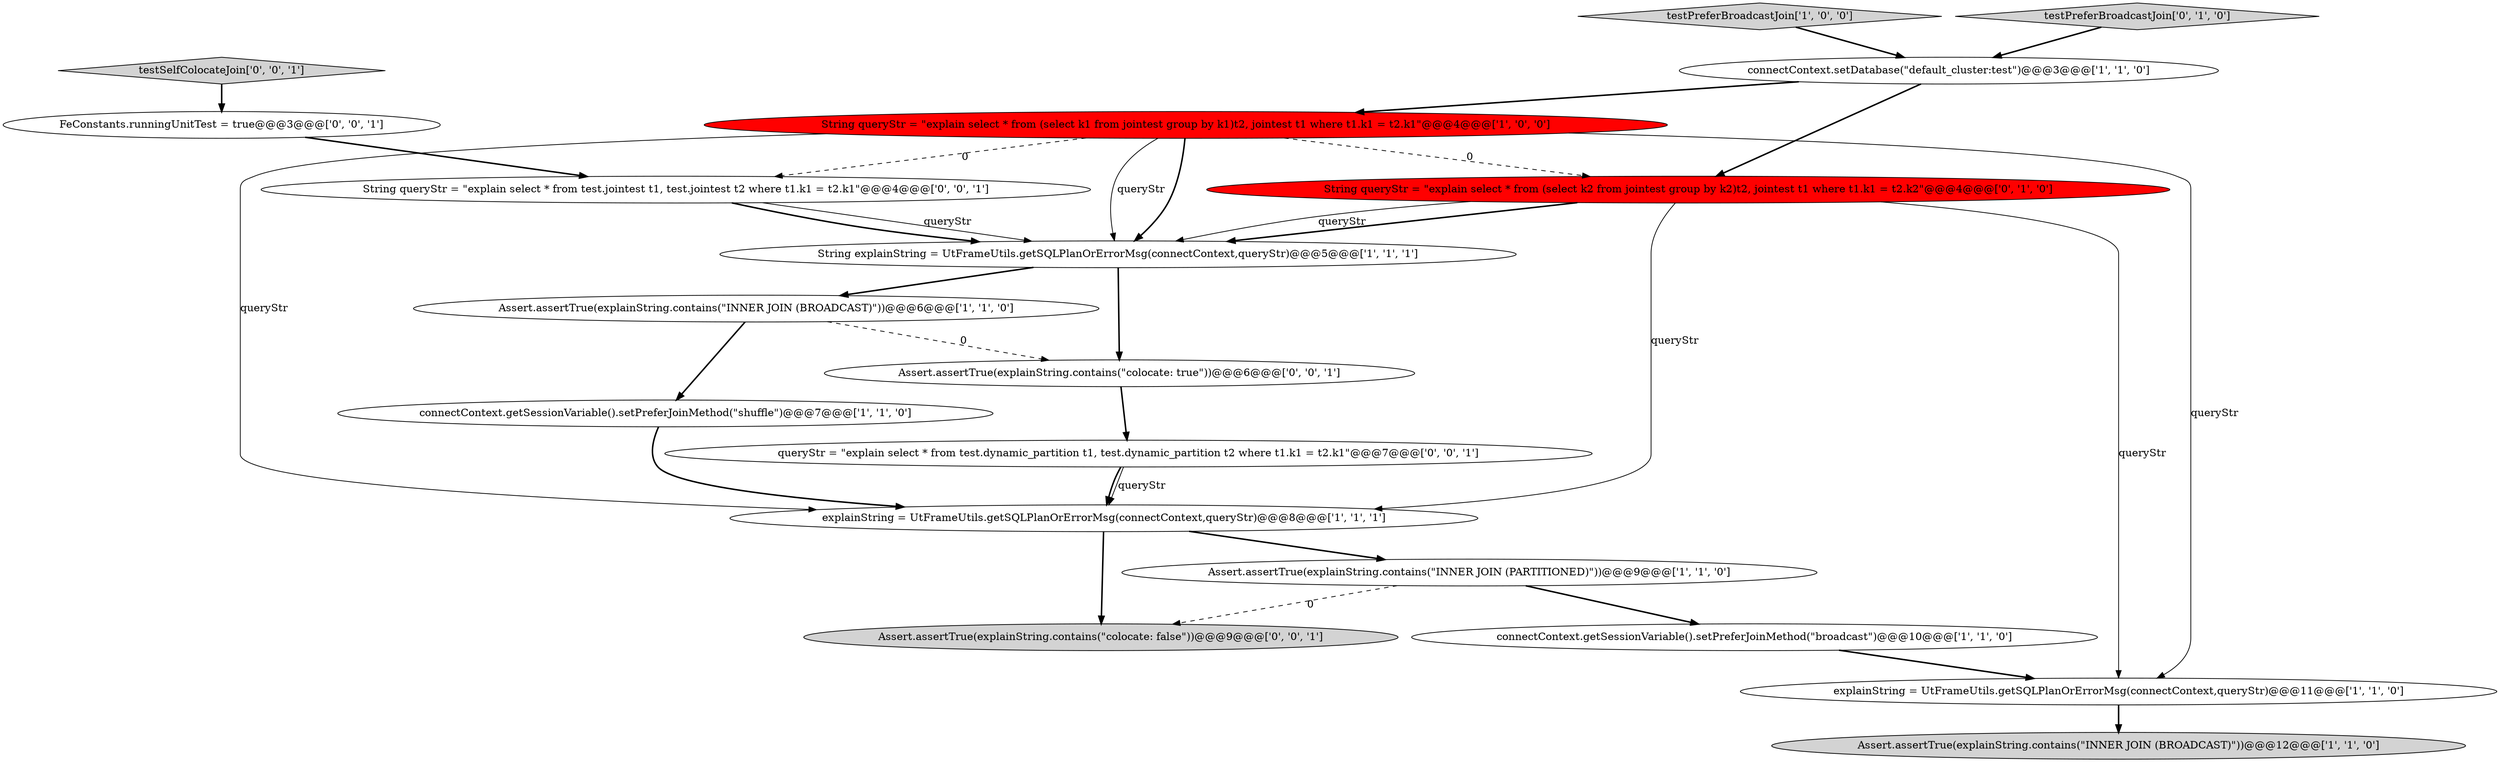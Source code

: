 digraph {
17 [style = filled, label = "Assert.assertTrue(explainString.contains(\"colocate: false\"))@@@9@@@['0', '0', '1']", fillcolor = lightgray, shape = ellipse image = "AAA0AAABBB3BBB"];
1 [style = filled, label = "connectContext.setDatabase(\"default_cluster:test\")@@@3@@@['1', '1', '0']", fillcolor = white, shape = ellipse image = "AAA0AAABBB1BBB"];
4 [style = filled, label = "explainString = UtFrameUtils.getSQLPlanOrErrorMsg(connectContext,queryStr)@@@11@@@['1', '1', '0']", fillcolor = white, shape = ellipse image = "AAA0AAABBB1BBB"];
5 [style = filled, label = "testPreferBroadcastJoin['1', '0', '0']", fillcolor = lightgray, shape = diamond image = "AAA0AAABBB1BBB"];
12 [style = filled, label = "String queryStr = \"explain select * from (select k2 from jointest group by k2)t2, jointest t1 where t1.k1 = t2.k2\"@@@4@@@['0', '1', '0']", fillcolor = red, shape = ellipse image = "AAA1AAABBB2BBB"];
16 [style = filled, label = "String queryStr = \"explain select * from test.jointest t1, test.jointest t2 where t1.k1 = t2.k1\"@@@4@@@['0', '0', '1']", fillcolor = white, shape = ellipse image = "AAA0AAABBB3BBB"];
0 [style = filled, label = "String explainString = UtFrameUtils.getSQLPlanOrErrorMsg(connectContext,queryStr)@@@5@@@['1', '1', '1']", fillcolor = white, shape = ellipse image = "AAA0AAABBB1BBB"];
15 [style = filled, label = "testSelfColocateJoin['0', '0', '1']", fillcolor = lightgray, shape = diamond image = "AAA0AAABBB3BBB"];
6 [style = filled, label = "Assert.assertTrue(explainString.contains(\"INNER JOIN (BROADCAST)\"))@@@12@@@['1', '1', '0']", fillcolor = lightgray, shape = ellipse image = "AAA0AAABBB1BBB"];
10 [style = filled, label = "explainString = UtFrameUtils.getSQLPlanOrErrorMsg(connectContext,queryStr)@@@8@@@['1', '1', '1']", fillcolor = white, shape = ellipse image = "AAA0AAABBB1BBB"];
2 [style = filled, label = "Assert.assertTrue(explainString.contains(\"INNER JOIN (PARTITIONED)\"))@@@9@@@['1', '1', '0']", fillcolor = white, shape = ellipse image = "AAA0AAABBB1BBB"];
13 [style = filled, label = "queryStr = \"explain select * from test.dynamic_partition t1, test.dynamic_partition t2 where t1.k1 = t2.k1\"@@@7@@@['0', '0', '1']", fillcolor = white, shape = ellipse image = "AAA0AAABBB3BBB"];
11 [style = filled, label = "testPreferBroadcastJoin['0', '1', '0']", fillcolor = lightgray, shape = diamond image = "AAA0AAABBB2BBB"];
8 [style = filled, label = "Assert.assertTrue(explainString.contains(\"INNER JOIN (BROADCAST)\"))@@@6@@@['1', '1', '0']", fillcolor = white, shape = ellipse image = "AAA0AAABBB1BBB"];
3 [style = filled, label = "connectContext.getSessionVariable().setPreferJoinMethod(\"broadcast\")@@@10@@@['1', '1', '0']", fillcolor = white, shape = ellipse image = "AAA0AAABBB1BBB"];
9 [style = filled, label = "connectContext.getSessionVariable().setPreferJoinMethod(\"shuffle\")@@@7@@@['1', '1', '0']", fillcolor = white, shape = ellipse image = "AAA0AAABBB1BBB"];
14 [style = filled, label = "Assert.assertTrue(explainString.contains(\"colocate: true\"))@@@6@@@['0', '0', '1']", fillcolor = white, shape = ellipse image = "AAA0AAABBB3BBB"];
18 [style = filled, label = "FeConstants.runningUnitTest = true@@@3@@@['0', '0', '1']", fillcolor = white, shape = ellipse image = "AAA0AAABBB3BBB"];
7 [style = filled, label = "String queryStr = \"explain select * from (select k1 from jointest group by k1)t2, jointest t1 where t1.k1 = t2.k1\"@@@4@@@['1', '0', '0']", fillcolor = red, shape = ellipse image = "AAA1AAABBB1BBB"];
13->10 [style = bold, label=""];
16->0 [style = bold, label=""];
7->10 [style = solid, label="queryStr"];
4->6 [style = bold, label=""];
11->1 [style = bold, label=""];
7->16 [style = dashed, label="0"];
13->10 [style = solid, label="queryStr"];
2->3 [style = bold, label=""];
16->0 [style = solid, label="queryStr"];
12->10 [style = solid, label="queryStr"];
7->0 [style = bold, label=""];
10->17 [style = bold, label=""];
9->10 [style = bold, label=""];
8->14 [style = dashed, label="0"];
7->4 [style = solid, label="queryStr"];
12->0 [style = bold, label=""];
1->7 [style = bold, label=""];
3->4 [style = bold, label=""];
15->18 [style = bold, label=""];
2->17 [style = dashed, label="0"];
12->4 [style = solid, label="queryStr"];
5->1 [style = bold, label=""];
0->14 [style = bold, label=""];
0->8 [style = bold, label=""];
8->9 [style = bold, label=""];
1->12 [style = bold, label=""];
7->12 [style = dashed, label="0"];
10->2 [style = bold, label=""];
14->13 [style = bold, label=""];
12->0 [style = solid, label="queryStr"];
7->0 [style = solid, label="queryStr"];
18->16 [style = bold, label=""];
}
